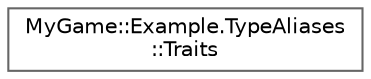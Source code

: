 digraph "Graphical Class Hierarchy"
{
 // LATEX_PDF_SIZE
  bgcolor="transparent";
  edge [fontname=Helvetica,fontsize=10,labelfontname=Helvetica,labelfontsize=10];
  node [fontname=Helvetica,fontsize=10,shape=box,height=0.2,width=0.4];
  rankdir="LR";
  Node0 [id="Node000000",label="MyGame::Example.TypeAliases\l::Traits",height=0.2,width=0.4,color="grey40", fillcolor="white", style="filled",URL="$structMyGame_1_1Example_1_1TypeAliases_1_1Traits.html",tooltip=" "];
}
